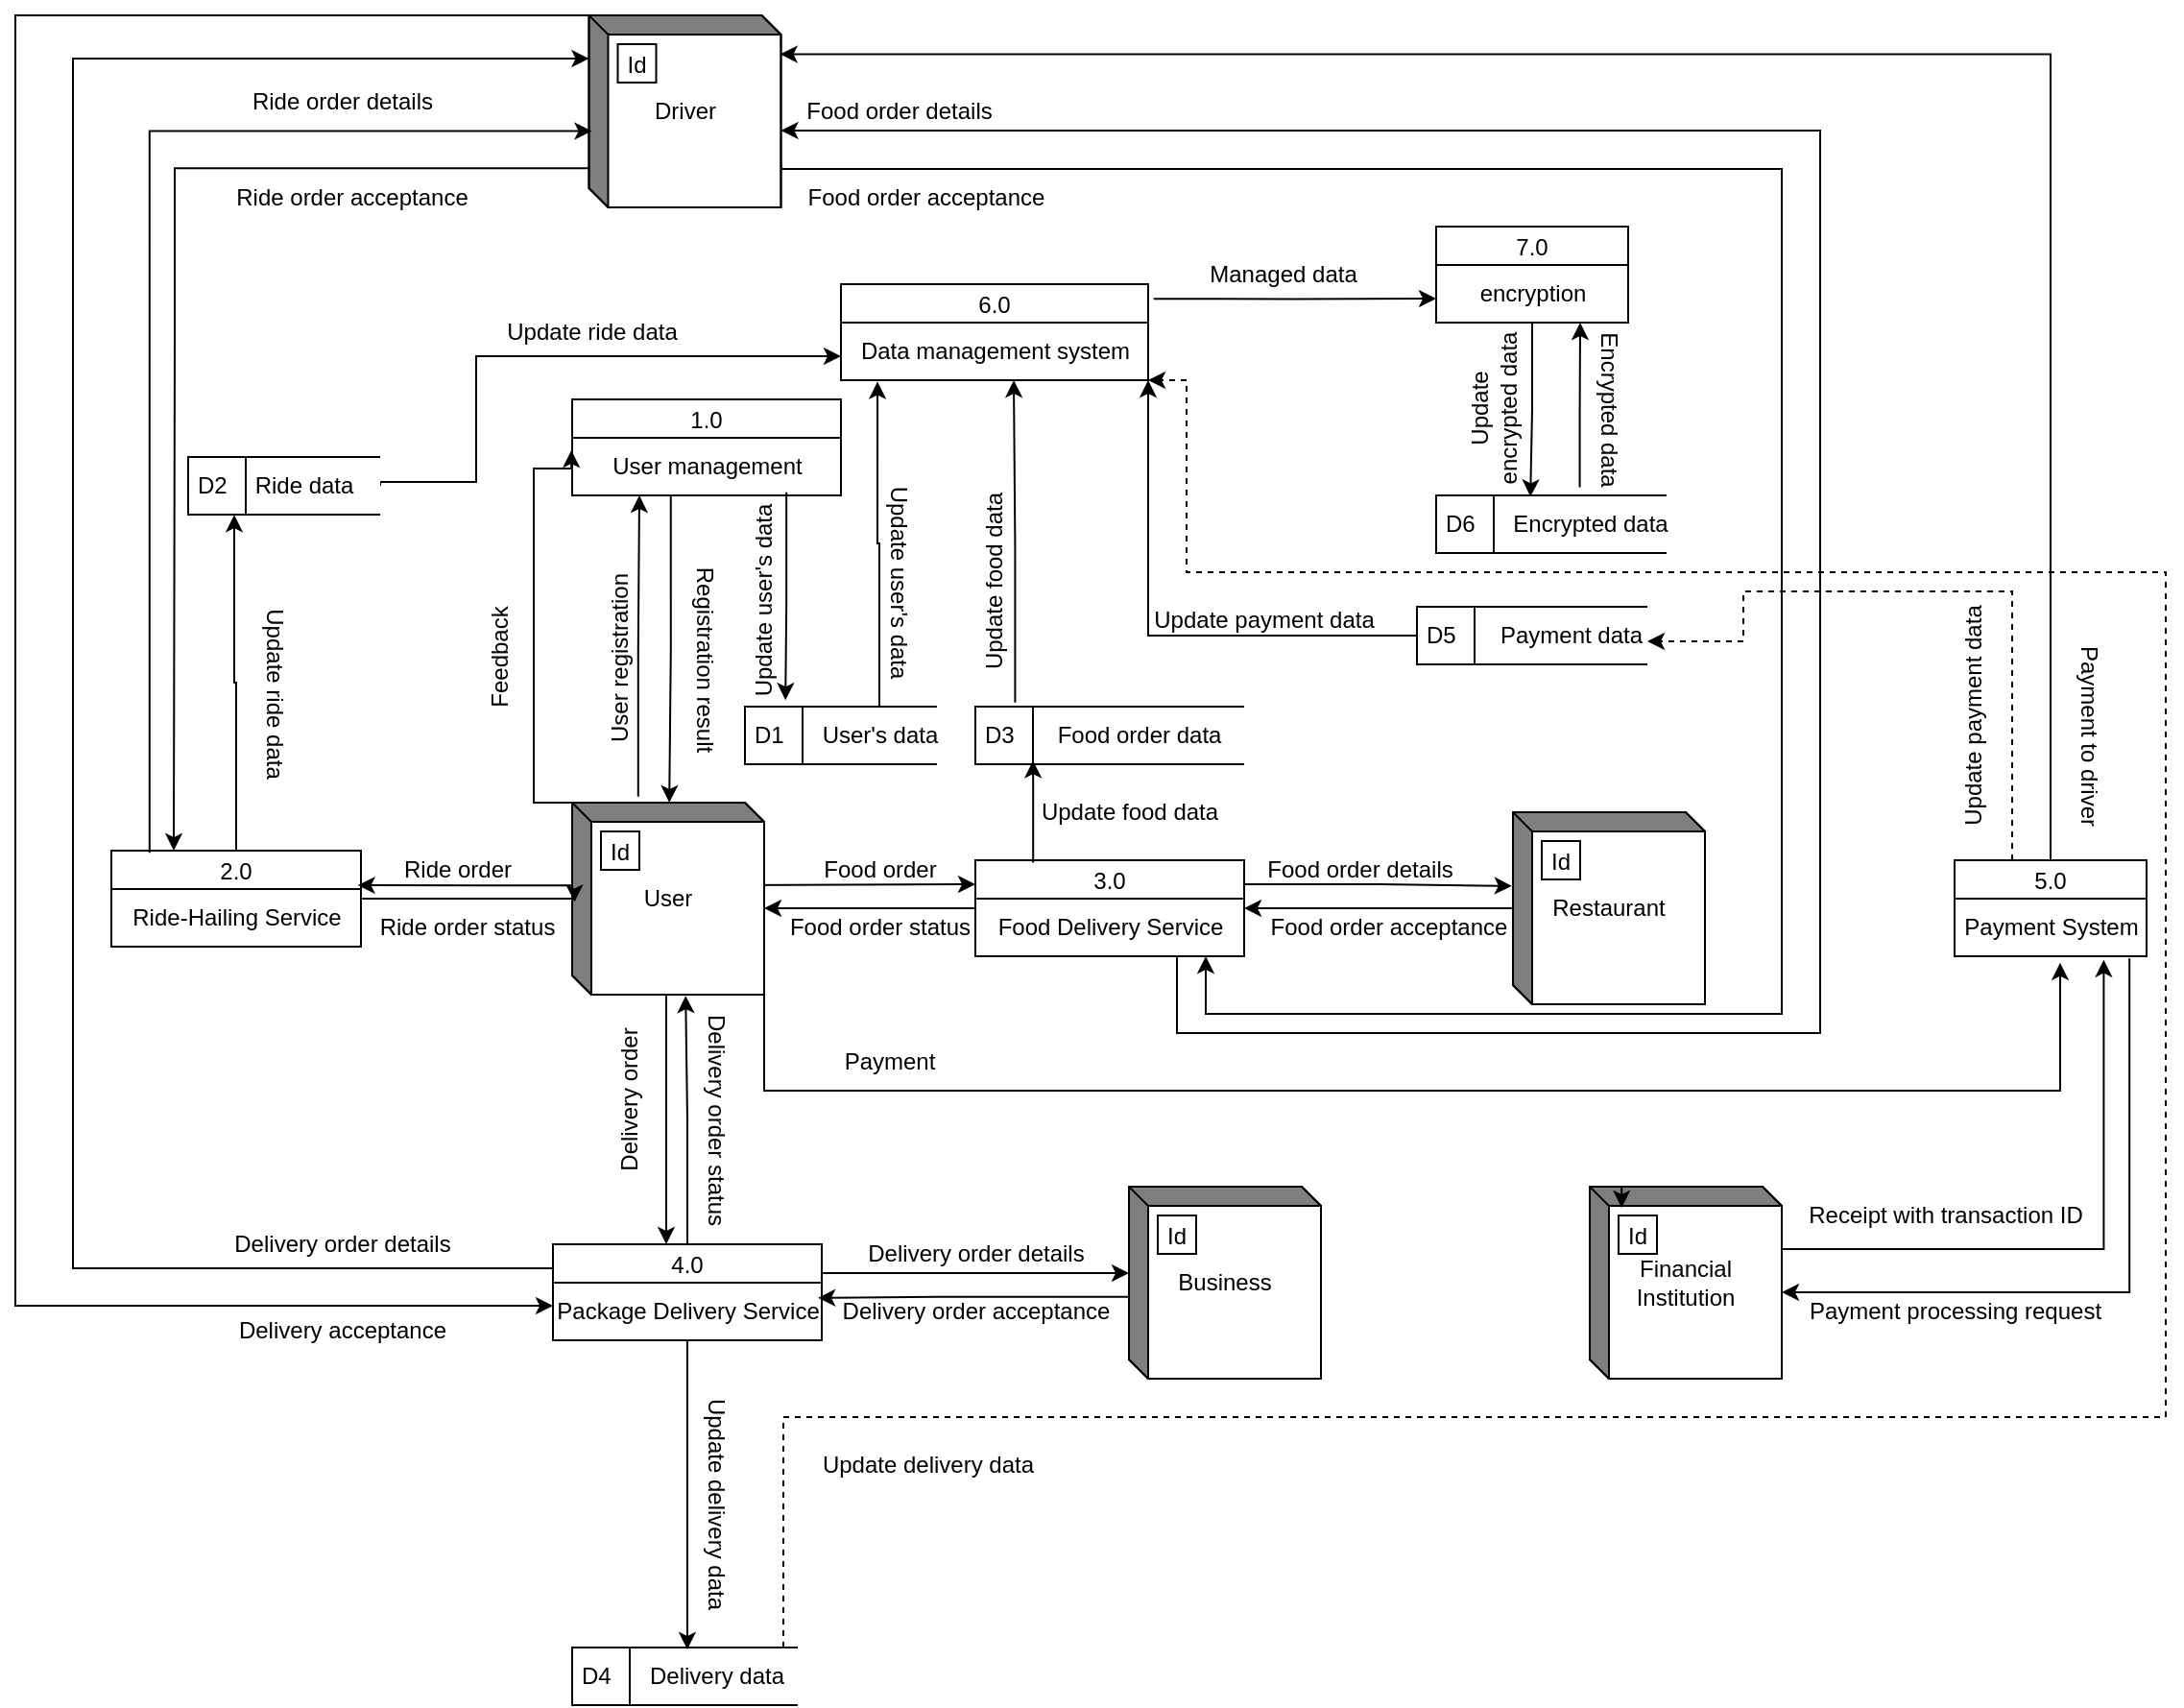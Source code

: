 <mxfile version="24.6.4" type="github">
  <diagram name="第 1 页" id="MHnpthAXy_TI3WhBnuRC">
    <mxGraphModel dx="749" dy="1582" grid="1" gridSize="10" guides="1" tooltips="1" connect="1" arrows="1" fold="1" page="1" pageScale="1" pageWidth="850" pageHeight="1100" math="0" shadow="0">
      <root>
        <mxCell id="0" />
        <mxCell id="1" parent="0" />
        <mxCell id="ZPhuPFuWfSwlEHbUPXpi-8" value="3.0" style="swimlane;fontStyle=0;childLayout=stackLayout;horizontal=1;startSize=20;fillColor=#ffffff;horizontalStack=0;resizeParent=1;resizeParentMax=0;resizeLast=0;collapsible=0;marginBottom=0;swimlaneFillColor=#ffffff;" parent="1" vertex="1">
          <mxGeometry x="760" y="440" width="140" height="50" as="geometry" />
        </mxCell>
        <mxCell id="ZPhuPFuWfSwlEHbUPXpi-21" value="Food Delivery Service" style="text;html=1;align=center;verticalAlign=middle;resizable=0;points=[];autosize=1;strokeColor=none;fillColor=none;" parent="ZPhuPFuWfSwlEHbUPXpi-8" vertex="1">
          <mxGeometry y="20" width="140" height="30" as="geometry" />
        </mxCell>
        <mxCell id="ZPhuPFuWfSwlEHbUPXpi-14" style="edgeStyle=orthogonalEdgeStyle;rounded=0;orthogonalLoop=1;jettySize=auto;html=1;exitX=1.005;exitY=0.43;exitDx=0;exitDy=0;exitPerimeter=0;entryX=0;entryY=0.25;entryDx=0;entryDy=0;" parent="1" source="ZPhuPFuWfSwlEHbUPXpi-10" target="ZPhuPFuWfSwlEHbUPXpi-8" edge="1">
          <mxGeometry relative="1" as="geometry">
            <Array as="points">
              <mxPoint x="632" y="453" />
            </Array>
          </mxGeometry>
        </mxCell>
        <mxCell id="ZPhuPFuWfSwlEHbUPXpi-10" value="User" style="html=1;dashed=0;whiteSpace=wrap;shape=mxgraph.dfd.externalEntity" parent="1" vertex="1">
          <mxGeometry x="550" y="410" width="100" height="100" as="geometry" />
        </mxCell>
        <mxCell id="ZPhuPFuWfSwlEHbUPXpi-11" value="Id" style="autosize=1;part=1;resizable=0;strokeColor=inherit;fillColor=inherit;gradientColor=inherit;" parent="ZPhuPFuWfSwlEHbUPXpi-10" vertex="1">
          <mxGeometry width="20" height="20" relative="1" as="geometry">
            <mxPoint x="15" y="15" as="offset" />
          </mxGeometry>
        </mxCell>
        <mxCell id="ZPhuPFuWfSwlEHbUPXpi-15" value="Food order" style="text;html=1;align=center;verticalAlign=middle;resizable=0;points=[];autosize=1;strokeColor=none;fillColor=none;" parent="1" vertex="1">
          <mxGeometry x="670" y="430" width="80" height="30" as="geometry" />
        </mxCell>
        <mxCell id="ZPhuPFuWfSwlEHbUPXpi-16" style="edgeStyle=orthogonalEdgeStyle;rounded=0;orthogonalLoop=1;jettySize=auto;html=1;exitX=0;exitY=0.5;exitDx=0;exitDy=0;entryX=0;entryY=0;entryDx=100;entryDy=55;entryPerimeter=0;" parent="1" source="ZPhuPFuWfSwlEHbUPXpi-8" target="ZPhuPFuWfSwlEHbUPXpi-10" edge="1">
          <mxGeometry relative="1" as="geometry" />
        </mxCell>
        <mxCell id="ZPhuPFuWfSwlEHbUPXpi-20" value="Food order status" style="text;html=1;align=center;verticalAlign=middle;resizable=0;points=[];autosize=1;strokeColor=none;fillColor=none;" parent="1" vertex="1">
          <mxGeometry x="650" y="460" width="120" height="30" as="geometry" />
        </mxCell>
        <mxCell id="ZPhuPFuWfSwlEHbUPXpi-23" value="2.0" style="swimlane;fontStyle=0;childLayout=stackLayout;horizontal=1;startSize=20;fillColor=#ffffff;horizontalStack=0;resizeParent=1;resizeParentMax=0;resizeLast=0;collapsible=0;marginBottom=0;swimlaneFillColor=#ffffff;" parent="1" vertex="1">
          <mxGeometry x="310" y="435" width="130" height="50" as="geometry" />
        </mxCell>
        <mxCell id="ZPhuPFuWfSwlEHbUPXpi-24" value="Ride-Hailing Service" style="text;html=1;align=center;verticalAlign=middle;resizable=0;points=[];autosize=1;strokeColor=none;fillColor=none;" parent="ZPhuPFuWfSwlEHbUPXpi-23" vertex="1">
          <mxGeometry y="20" width="130" height="30" as="geometry" />
        </mxCell>
        <mxCell id="ZPhuPFuWfSwlEHbUPXpi-26" style="edgeStyle=orthogonalEdgeStyle;rounded=0;orthogonalLoop=1;jettySize=auto;html=1;exitX=0;exitY=0;exitDx=0;exitDy=45;exitPerimeter=0;entryX=0.987;entryY=-0.065;entryDx=0;entryDy=0;entryPerimeter=0;" parent="1" source="ZPhuPFuWfSwlEHbUPXpi-10" target="ZPhuPFuWfSwlEHbUPXpi-24" edge="1">
          <mxGeometry relative="1" as="geometry">
            <Array as="points">
              <mxPoint x="550" y="453" />
            </Array>
          </mxGeometry>
        </mxCell>
        <mxCell id="ZPhuPFuWfSwlEHbUPXpi-27" value="Ride order" style="text;html=1;align=center;verticalAlign=middle;resizable=0;points=[];autosize=1;strokeColor=none;fillColor=none;" parent="1" vertex="1">
          <mxGeometry x="450" y="430" width="80" height="30" as="geometry" />
        </mxCell>
        <mxCell id="ZPhuPFuWfSwlEHbUPXpi-29" style="edgeStyle=orthogonalEdgeStyle;rounded=0;orthogonalLoop=1;jettySize=auto;html=1;exitX=1;exitY=0.5;exitDx=0;exitDy=0;entryX=0.012;entryY=0.517;entryDx=0;entryDy=0;entryPerimeter=0;" parent="1" source="ZPhuPFuWfSwlEHbUPXpi-23" target="ZPhuPFuWfSwlEHbUPXpi-10" edge="1">
          <mxGeometry relative="1" as="geometry">
            <Array as="points">
              <mxPoint x="551" y="460" />
            </Array>
          </mxGeometry>
        </mxCell>
        <mxCell id="ZPhuPFuWfSwlEHbUPXpi-30" value="Ride order status" style="text;html=1;align=center;verticalAlign=middle;resizable=0;points=[];autosize=1;strokeColor=none;fillColor=none;" parent="1" vertex="1">
          <mxGeometry x="440" y="460" width="110" height="30" as="geometry" />
        </mxCell>
        <mxCell id="ZPhuPFuWfSwlEHbUPXpi-31" value="4.0" style="swimlane;fontStyle=0;childLayout=stackLayout;horizontal=1;startSize=20;fillColor=#ffffff;horizontalStack=0;resizeParent=1;resizeParentMax=0;resizeLast=0;collapsible=0;marginBottom=0;swimlaneFillColor=#ffffff;" parent="1" vertex="1">
          <mxGeometry x="540" y="640" width="140" height="50" as="geometry" />
        </mxCell>
        <mxCell id="ZPhuPFuWfSwlEHbUPXpi-34" value="Package Delivery Service" style="text;html=1;align=center;verticalAlign=middle;resizable=0;points=[];autosize=1;strokeColor=none;fillColor=none;" parent="ZPhuPFuWfSwlEHbUPXpi-31" vertex="1">
          <mxGeometry y="20" width="140" height="30" as="geometry" />
        </mxCell>
        <mxCell id="ZPhuPFuWfSwlEHbUPXpi-33" style="edgeStyle=orthogonalEdgeStyle;rounded=0;orthogonalLoop=1;jettySize=auto;html=1;exitX=0;exitY=0;exitDx=32.5;exitDy=100;exitPerimeter=0;" parent="1" target="ZPhuPFuWfSwlEHbUPXpi-31" edge="1">
          <mxGeometry relative="1" as="geometry">
            <mxPoint x="601.25" y="510" as="sourcePoint" />
            <mxPoint x="599" y="640" as="targetPoint" />
            <Array as="points">
              <mxPoint x="599" y="510" />
            </Array>
          </mxGeometry>
        </mxCell>
        <mxCell id="ZPhuPFuWfSwlEHbUPXpi-35" value="Delivery order" style="text;html=1;align=center;verticalAlign=middle;resizable=0;points=[];autosize=1;strokeColor=none;fillColor=none;rotation=270;" parent="1" vertex="1">
          <mxGeometry x="530" y="550" width="100" height="30" as="geometry" />
        </mxCell>
        <mxCell id="ZPhuPFuWfSwlEHbUPXpi-36" style="edgeStyle=orthogonalEdgeStyle;rounded=0;orthogonalLoop=1;jettySize=auto;html=1;exitX=0.5;exitY=0;exitDx=0;exitDy=0;entryX=0.591;entryY=1.006;entryDx=0;entryDy=0;entryPerimeter=0;" parent="1" source="ZPhuPFuWfSwlEHbUPXpi-31" target="ZPhuPFuWfSwlEHbUPXpi-10" edge="1">
          <mxGeometry relative="1" as="geometry" />
        </mxCell>
        <mxCell id="ZPhuPFuWfSwlEHbUPXpi-37" value="Delivery order status" style="text;html=1;align=center;verticalAlign=middle;resizable=0;points=[];autosize=1;strokeColor=none;fillColor=none;rotation=90;" parent="1" vertex="1">
          <mxGeometry x="560" y="560" width="130" height="30" as="geometry" />
        </mxCell>
        <mxCell id="ZPhuPFuWfSwlEHbUPXpi-38" value="Restaurant" style="html=1;dashed=0;whiteSpace=wrap;shape=mxgraph.dfd.externalEntity" parent="1" vertex="1">
          <mxGeometry x="1040" y="415" width="100" height="100" as="geometry" />
        </mxCell>
        <mxCell id="ZPhuPFuWfSwlEHbUPXpi-39" value="Id" style="autosize=1;part=1;resizable=0;strokeColor=inherit;fillColor=inherit;gradientColor=inherit;" parent="ZPhuPFuWfSwlEHbUPXpi-38" vertex="1">
          <mxGeometry width="20" height="20" relative="1" as="geometry">
            <mxPoint x="15" y="15" as="offset" />
          </mxGeometry>
        </mxCell>
        <mxCell id="ZPhuPFuWfSwlEHbUPXpi-40" style="edgeStyle=orthogonalEdgeStyle;rounded=0;orthogonalLoop=1;jettySize=auto;html=1;exitX=1;exitY=0.25;exitDx=0;exitDy=0;entryX=-0.006;entryY=0.384;entryDx=0;entryDy=0;entryPerimeter=0;" parent="1" source="ZPhuPFuWfSwlEHbUPXpi-8" target="ZPhuPFuWfSwlEHbUPXpi-38" edge="1">
          <mxGeometry relative="1" as="geometry" />
        </mxCell>
        <mxCell id="ZPhuPFuWfSwlEHbUPXpi-41" style="edgeStyle=orthogonalEdgeStyle;rounded=0;orthogonalLoop=1;jettySize=auto;html=1;exitX=0;exitY=0;exitDx=0;exitDy=45;exitPerimeter=0;" parent="1" source="ZPhuPFuWfSwlEHbUPXpi-38" edge="1">
          <mxGeometry relative="1" as="geometry">
            <mxPoint x="900" y="465" as="targetPoint" />
            <Array as="points">
              <mxPoint x="1010" y="465" />
              <mxPoint x="900" y="465" />
            </Array>
          </mxGeometry>
        </mxCell>
        <mxCell id="ZPhuPFuWfSwlEHbUPXpi-42" value="Food order details" style="text;html=1;align=center;verticalAlign=middle;resizable=0;points=[];autosize=1;strokeColor=none;fillColor=none;" parent="1" vertex="1">
          <mxGeometry x="900" y="430" width="120" height="30" as="geometry" />
        </mxCell>
        <mxCell id="ZPhuPFuWfSwlEHbUPXpi-43" value="Food order acceptance" style="text;html=1;align=center;verticalAlign=middle;resizable=0;points=[];autosize=1;strokeColor=none;fillColor=none;" parent="1" vertex="1">
          <mxGeometry x="900" y="460" width="150" height="30" as="geometry" />
        </mxCell>
        <mxCell id="ZPhuPFuWfSwlEHbUPXpi-48" style="edgeStyle=orthogonalEdgeStyle;rounded=0;orthogonalLoop=1;jettySize=auto;html=1;exitX=0.029;exitY=0.796;exitDx=0;exitDy=0;exitPerimeter=0;entryX=0.25;entryY=0;entryDx=0;entryDy=0;" parent="1" source="ZPhuPFuWfSwlEHbUPXpi-44" target="ZPhuPFuWfSwlEHbUPXpi-23" edge="1">
          <mxGeometry relative="1" as="geometry">
            <mxPoint x="420" y="430" as="targetPoint" />
            <Array as="points">
              <mxPoint x="343" y="80" />
              <mxPoint x="343" y="170" />
            </Array>
          </mxGeometry>
        </mxCell>
        <mxCell id="ZPhuPFuWfSwlEHbUPXpi-118" style="edgeStyle=orthogonalEdgeStyle;rounded=0;orthogonalLoop=1;jettySize=auto;html=1;exitX=0;exitY=0;exitDx=100;exitDy=77.5;exitPerimeter=0;" parent="1" source="ZPhuPFuWfSwlEHbUPXpi-44" edge="1">
          <mxGeometry relative="1" as="geometry">
            <mxPoint x="880" y="490" as="targetPoint" />
            <Array as="points">
              <mxPoint x="659" y="80" />
              <mxPoint x="1180" y="80" />
              <mxPoint x="1180" y="520" />
              <mxPoint x="880" y="520" />
            </Array>
          </mxGeometry>
        </mxCell>
        <mxCell id="ZPhuPFuWfSwlEHbUPXpi-44" value="Driver" style="html=1;dashed=0;whiteSpace=wrap;shape=mxgraph.dfd.externalEntity" parent="1" vertex="1">
          <mxGeometry x="558.75" width="100" height="100" as="geometry" />
        </mxCell>
        <mxCell id="ZPhuPFuWfSwlEHbUPXpi-45" value="Id" style="autosize=1;part=1;resizable=0;strokeColor=inherit;fillColor=inherit;gradientColor=inherit;" parent="ZPhuPFuWfSwlEHbUPXpi-44" vertex="1">
          <mxGeometry width="20" height="20" relative="1" as="geometry">
            <mxPoint x="15" y="15" as="offset" />
          </mxGeometry>
        </mxCell>
        <mxCell id="ZPhuPFuWfSwlEHbUPXpi-46" style="edgeStyle=orthogonalEdgeStyle;rounded=0;orthogonalLoop=1;jettySize=auto;html=1;exitX=0.153;exitY=0.022;exitDx=0;exitDy=0;exitPerimeter=0;entryX=0.015;entryY=0.603;entryDx=0;entryDy=0;entryPerimeter=0;" parent="1" source="ZPhuPFuWfSwlEHbUPXpi-23" target="ZPhuPFuWfSwlEHbUPXpi-44" edge="1">
          <mxGeometry relative="1" as="geometry">
            <mxPoint x="330" y="430" as="sourcePoint" />
            <Array as="points">
              <mxPoint x="330" y="60" />
            </Array>
            <mxPoint x="530" y="152" as="targetPoint" />
          </mxGeometry>
        </mxCell>
        <mxCell id="ZPhuPFuWfSwlEHbUPXpi-47" value="Ride order details" style="text;html=1;align=center;verticalAlign=middle;resizable=0;points=[];autosize=1;strokeColor=none;fillColor=none;" parent="1" vertex="1">
          <mxGeometry x="370" y="30" width="120" height="30" as="geometry" />
        </mxCell>
        <mxCell id="ZPhuPFuWfSwlEHbUPXpi-49" value="Ride order acceptance" style="text;html=1;align=center;verticalAlign=middle;resizable=0;points=[];autosize=1;strokeColor=none;fillColor=none;" parent="1" vertex="1">
          <mxGeometry x="365" y="80" width="140" height="30" as="geometry" />
        </mxCell>
        <mxCell id="ZPhuPFuWfSwlEHbUPXpi-51" value="Food order acceptance" style="text;html=1;align=center;verticalAlign=middle;resizable=0;points=[];autosize=1;strokeColor=none;fillColor=none;" parent="1" vertex="1">
          <mxGeometry x="658.75" y="80" width="150" height="30" as="geometry" />
        </mxCell>
        <mxCell id="ZPhuPFuWfSwlEHbUPXpi-53" value="Food order details" style="text;html=1;align=center;verticalAlign=middle;resizable=0;points=[];autosize=1;strokeColor=none;fillColor=none;" parent="1" vertex="1">
          <mxGeometry x="660" y="35" width="120" height="30" as="geometry" />
        </mxCell>
        <mxCell id="ZPhuPFuWfSwlEHbUPXpi-55" style="edgeStyle=orthogonalEdgeStyle;rounded=0;orthogonalLoop=1;jettySize=auto;html=1;exitX=0;exitY=0.25;exitDx=0;exitDy=0;entryX=0;entryY=0;entryDx=0;entryDy=22.5;entryPerimeter=0;" parent="1" source="ZPhuPFuWfSwlEHbUPXpi-31" target="ZPhuPFuWfSwlEHbUPXpi-44" edge="1">
          <mxGeometry relative="1" as="geometry">
            <Array as="points">
              <mxPoint x="290" y="653" />
              <mxPoint x="290" y="23" />
            </Array>
          </mxGeometry>
        </mxCell>
        <mxCell id="ZPhuPFuWfSwlEHbUPXpi-56" value="Delivery order details" style="text;html=1;align=center;verticalAlign=middle;resizable=0;points=[];autosize=1;strokeColor=none;fillColor=none;" parent="1" vertex="1">
          <mxGeometry x="360" y="625" width="140" height="30" as="geometry" />
        </mxCell>
        <mxCell id="ZPhuPFuWfSwlEHbUPXpi-57" style="edgeStyle=orthogonalEdgeStyle;rounded=0;orthogonalLoop=1;jettySize=auto;html=1;exitX=0;exitY=0;exitDx=0;exitDy=0;exitPerimeter=0;" parent="1" source="ZPhuPFuWfSwlEHbUPXpi-44" target="ZPhuPFuWfSwlEHbUPXpi-34" edge="1">
          <mxGeometry relative="1" as="geometry">
            <mxPoint x="510" y="100" as="sourcePoint" />
            <Array as="points">
              <mxPoint x="260" />
              <mxPoint x="260" y="672" />
            </Array>
          </mxGeometry>
        </mxCell>
        <mxCell id="ZPhuPFuWfSwlEHbUPXpi-58" value="Delivery acceptance" style="text;html=1;align=center;verticalAlign=middle;resizable=0;points=[];autosize=1;strokeColor=none;fillColor=none;" parent="1" vertex="1">
          <mxGeometry x="365" y="670" width="130" height="30" as="geometry" />
        </mxCell>
        <mxCell id="ZPhuPFuWfSwlEHbUPXpi-59" value="Business" style="html=1;dashed=0;whiteSpace=wrap;shape=mxgraph.dfd.externalEntity" parent="1" vertex="1">
          <mxGeometry x="840" y="610" width="100" height="100" as="geometry" />
        </mxCell>
        <mxCell id="ZPhuPFuWfSwlEHbUPXpi-60" value="Id" style="autosize=1;part=1;resizable=0;strokeColor=inherit;fillColor=inherit;gradientColor=inherit;" parent="ZPhuPFuWfSwlEHbUPXpi-59" vertex="1">
          <mxGeometry width="20" height="20" relative="1" as="geometry">
            <mxPoint x="15" y="15" as="offset" />
          </mxGeometry>
        </mxCell>
        <mxCell id="ZPhuPFuWfSwlEHbUPXpi-61" style="edgeStyle=orthogonalEdgeStyle;rounded=0;orthogonalLoop=1;jettySize=auto;html=1;exitX=1;exitY=0.25;exitDx=0;exitDy=0;entryX=0;entryY=0;entryDx=0;entryDy=45;entryPerimeter=0;" parent="1" source="ZPhuPFuWfSwlEHbUPXpi-31" target="ZPhuPFuWfSwlEHbUPXpi-59" edge="1">
          <mxGeometry relative="1" as="geometry">
            <Array as="points">
              <mxPoint x="680" y="655" />
            </Array>
          </mxGeometry>
        </mxCell>
        <mxCell id="ZPhuPFuWfSwlEHbUPXpi-62" value="Delivery order details" style="text;html=1;align=center;verticalAlign=middle;resizable=0;points=[];autosize=1;strokeColor=none;fillColor=none;" parent="1" vertex="1">
          <mxGeometry x="690" y="630" width="140" height="30" as="geometry" />
        </mxCell>
        <mxCell id="ZPhuPFuWfSwlEHbUPXpi-63" style="edgeStyle=orthogonalEdgeStyle;rounded=0;orthogonalLoop=1;jettySize=auto;html=1;exitX=-0.003;exitY=0.574;exitDx=0;exitDy=0;exitPerimeter=0;entryX=0.986;entryY=0.264;entryDx=0;entryDy=0;entryPerimeter=0;" parent="1" source="ZPhuPFuWfSwlEHbUPXpi-59" target="ZPhuPFuWfSwlEHbUPXpi-34" edge="1">
          <mxGeometry relative="1" as="geometry">
            <Array as="points">
              <mxPoint x="740" y="667" />
            </Array>
          </mxGeometry>
        </mxCell>
        <mxCell id="ZPhuPFuWfSwlEHbUPXpi-64" value="Delivery order acceptance" style="text;html=1;align=center;verticalAlign=middle;resizable=0;points=[];autosize=1;strokeColor=none;fillColor=none;" parent="1" vertex="1">
          <mxGeometry x="680" y="660" width="160" height="30" as="geometry" />
        </mxCell>
        <mxCell id="ZPhuPFuWfSwlEHbUPXpi-66" value="D3" style="html=1;dashed=0;whiteSpace=wrap;shape=mxgraph.dfd.dataStoreID;align=left;spacingLeft=3;points=[[0,0],[0.5,0],[1,0],[0,0.5],[1,0.5],[0,1],[0.5,1],[1,1]];" parent="1" vertex="1">
          <mxGeometry x="760" y="360" width="140" height="30" as="geometry" />
        </mxCell>
        <mxCell id="ZPhuPFuWfSwlEHbUPXpi-67" value="Food order data" style="text;html=1;align=center;verticalAlign=middle;resizable=0;points=[];autosize=1;strokeColor=none;fillColor=none;" parent="1" vertex="1">
          <mxGeometry x="790" y="360" width="110" height="30" as="geometry" />
        </mxCell>
        <mxCell id="ZPhuPFuWfSwlEHbUPXpi-69" value="Update food data" style="text;html=1;align=center;verticalAlign=middle;resizable=0;points=[];autosize=1;strokeColor=none;fillColor=none;" parent="1" vertex="1">
          <mxGeometry x="780" y="400" width="120" height="30" as="geometry" />
        </mxCell>
        <mxCell id="ZPhuPFuWfSwlEHbUPXpi-70" value="1.0" style="swimlane;fontStyle=0;childLayout=stackLayout;horizontal=1;startSize=20;fillColor=#ffffff;horizontalStack=0;resizeParent=1;resizeParentMax=0;resizeLast=0;collapsible=0;marginBottom=0;swimlaneFillColor=#ffffff;" parent="1" vertex="1">
          <mxGeometry x="550" y="200" width="140" height="50" as="geometry" />
        </mxCell>
        <mxCell id="ZPhuPFuWfSwlEHbUPXpi-71" value="User management" style="text;html=1;align=center;verticalAlign=middle;resizable=0;points=[];autosize=1;strokeColor=none;fillColor=none;" parent="ZPhuPFuWfSwlEHbUPXpi-70" vertex="1">
          <mxGeometry y="20" width="140" height="30" as="geometry" />
        </mxCell>
        <mxCell id="ZPhuPFuWfSwlEHbUPXpi-72" style="edgeStyle=orthogonalEdgeStyle;rounded=0;orthogonalLoop=1;jettySize=auto;html=1;exitX=0.344;exitY=-0.031;exitDx=0;exitDy=0;exitPerimeter=0;entryX=0.25;entryY=1;entryDx=0;entryDy=0;" parent="1" source="ZPhuPFuWfSwlEHbUPXpi-10" target="ZPhuPFuWfSwlEHbUPXpi-70" edge="1">
          <mxGeometry relative="1" as="geometry">
            <mxPoint x="573" y="280" as="targetPoint" />
          </mxGeometry>
        </mxCell>
        <mxCell id="ZPhuPFuWfSwlEHbUPXpi-73" value="User registration" style="text;html=1;align=center;verticalAlign=middle;resizable=0;points=[];autosize=1;strokeColor=none;fillColor=none;rotation=270;" parent="1" vertex="1">
          <mxGeometry x="520" y="320" width="110" height="30" as="geometry" />
        </mxCell>
        <mxCell id="ZPhuPFuWfSwlEHbUPXpi-74" style="edgeStyle=orthogonalEdgeStyle;rounded=0;orthogonalLoop=1;jettySize=auto;html=1;entryX=0.506;entryY=0;entryDx=0;entryDy=0;entryPerimeter=0;exitX=0.367;exitY=1.006;exitDx=0;exitDy=0;exitPerimeter=0;" parent="1" target="ZPhuPFuWfSwlEHbUPXpi-10" edge="1" source="ZPhuPFuWfSwlEHbUPXpi-71">
          <mxGeometry relative="1" as="geometry">
            <mxPoint x="601" y="290" as="sourcePoint" />
          </mxGeometry>
        </mxCell>
        <mxCell id="ZPhuPFuWfSwlEHbUPXpi-75" value="Registration result" style="text;html=1;align=center;verticalAlign=middle;resizable=0;points=[];autosize=1;strokeColor=none;fillColor=none;rotation=90;" parent="1" vertex="1">
          <mxGeometry x="558.75" y="320" width="120" height="30" as="geometry" />
        </mxCell>
        <mxCell id="ZPhuPFuWfSwlEHbUPXpi-77" style="edgeStyle=orthogonalEdgeStyle;rounded=0;orthogonalLoop=1;jettySize=auto;html=1;exitX=0;exitY=0;exitDx=0;exitDy=0;exitPerimeter=0;entryX=-0.003;entryY=0.217;entryDx=0;entryDy=0;entryPerimeter=0;" parent="1" source="ZPhuPFuWfSwlEHbUPXpi-10" target="ZPhuPFuWfSwlEHbUPXpi-71" edge="1">
          <mxGeometry relative="1" as="geometry">
            <Array as="points">
              <mxPoint x="530" y="410" />
              <mxPoint x="530" y="236" />
            </Array>
          </mxGeometry>
        </mxCell>
        <mxCell id="ZPhuPFuWfSwlEHbUPXpi-78" value="Feedback" style="text;html=1;align=center;verticalAlign=middle;resizable=0;points=[];autosize=1;strokeColor=none;fillColor=none;rotation=270;" parent="1" vertex="1">
          <mxGeometry x="472.5" y="320" width="80" height="30" as="geometry" />
        </mxCell>
        <mxCell id="ZPhuPFuWfSwlEHbUPXpi-91" style="edgeStyle=orthogonalEdgeStyle;rounded=0;orthogonalLoop=1;jettySize=auto;html=1;entryX=0;entryY=0.75;entryDx=0;entryDy=0;" parent="1" target="XPRO2-rZRMhJECpw8hyB-1" edge="1">
          <mxGeometry relative="1" as="geometry">
            <mxPoint x="450" y="245" as="sourcePoint" />
            <Array as="points">
              <mxPoint x="450" y="243" />
              <mxPoint x="500" y="243" />
              <mxPoint x="500" y="178" />
            </Array>
          </mxGeometry>
        </mxCell>
        <mxCell id="ZPhuPFuWfSwlEHbUPXpi-86" value="D2" style="html=1;dashed=0;whiteSpace=wrap;shape=mxgraph.dfd.dataStoreID;align=left;spacingLeft=3;points=[[0,0],[0.5,0],[1,0],[0,0.5],[1,0.5],[0,1],[0.5,1],[1,1]];" parent="1" vertex="1">
          <mxGeometry x="350" y="230" width="100" height="30" as="geometry" />
        </mxCell>
        <mxCell id="ZPhuPFuWfSwlEHbUPXpi-87" value="Ride data" style="text;html=1;align=center;verticalAlign=middle;resizable=0;points=[];autosize=1;strokeColor=none;fillColor=none;" parent="1" vertex="1">
          <mxGeometry x="375" y="230" width="70" height="30" as="geometry" />
        </mxCell>
        <mxCell id="ZPhuPFuWfSwlEHbUPXpi-88" style="edgeStyle=orthogonalEdgeStyle;rounded=0;orthogonalLoop=1;jettySize=auto;html=1;exitX=0.5;exitY=0;exitDx=0;exitDy=0;entryX=0.24;entryY=1.004;entryDx=0;entryDy=0;entryPerimeter=0;" parent="1" source="ZPhuPFuWfSwlEHbUPXpi-23" target="ZPhuPFuWfSwlEHbUPXpi-86" edge="1">
          <mxGeometry relative="1" as="geometry" />
        </mxCell>
        <mxCell id="ZPhuPFuWfSwlEHbUPXpi-89" value="Update ride data" style="text;html=1;align=center;verticalAlign=middle;resizable=0;points=[];autosize=1;strokeColor=none;fillColor=none;rotation=90;" parent="1" vertex="1">
          <mxGeometry x="340" y="338" width="110" height="30" as="geometry" />
        </mxCell>
        <mxCell id="ZPhuPFuWfSwlEHbUPXpi-92" value="Update ride data" style="text;html=1;align=center;verticalAlign=middle;resizable=0;points=[];autosize=1;strokeColor=none;fillColor=none;" parent="1" vertex="1">
          <mxGeometry x="505" y="150" width="110" height="30" as="geometry" />
        </mxCell>
        <mxCell id="ZPhuPFuWfSwlEHbUPXpi-94" value="Update food data" style="text;html=1;align=center;verticalAlign=middle;resizable=0;points=[];autosize=1;strokeColor=none;fillColor=none;rotation=-90;" parent="1" vertex="1">
          <mxGeometry x="710" y="280" width="120" height="30" as="geometry" />
        </mxCell>
        <mxCell id="ZPhuPFuWfSwlEHbUPXpi-95" style="edgeStyle=orthogonalEdgeStyle;rounded=0;orthogonalLoop=1;jettySize=auto;html=1;entryX=0;entryY=0.938;entryDx=0;entryDy=0;entryPerimeter=0;exitX=0.215;exitY=0.026;exitDx=0;exitDy=0;exitPerimeter=0;" parent="1" target="ZPhuPFuWfSwlEHbUPXpi-67" edge="1" source="ZPhuPFuWfSwlEHbUPXpi-8">
          <mxGeometry relative="1" as="geometry">
            <mxPoint x="792" y="440" as="sourcePoint" />
            <Array as="points">
              <mxPoint x="790" y="400" />
              <mxPoint x="790" y="400" />
            </Array>
            <mxPoint x="790" y="390" as="targetPoint" />
          </mxGeometry>
        </mxCell>
        <mxCell id="ZPhuPFuWfSwlEHbUPXpi-96" style="edgeStyle=orthogonalEdgeStyle;rounded=0;orthogonalLoop=1;jettySize=auto;html=1;exitX=0.148;exitY=-0.071;exitDx=0;exitDy=0;exitPerimeter=0;" parent="1" source="ZPhuPFuWfSwlEHbUPXpi-66" edge="1">
          <mxGeometry relative="1" as="geometry">
            <mxPoint x="780" y="190" as="targetPoint" />
          </mxGeometry>
        </mxCell>
        <mxCell id="ZPhuPFuWfSwlEHbUPXpi-98" value="D4" style="html=1;dashed=0;whiteSpace=wrap;shape=mxgraph.dfd.dataStoreID;align=left;spacingLeft=3;points=[[0,0],[0.5,0],[1,0],[0,0.5],[1,0.5],[0,1],[0.5,1],[1,1]];" parent="1" vertex="1">
          <mxGeometry x="550" y="850" width="117.5" height="30" as="geometry" />
        </mxCell>
        <mxCell id="XPRO2-rZRMhJECpw8hyB-6" style="edgeStyle=orthogonalEdgeStyle;rounded=0;orthogonalLoop=1;jettySize=auto;html=1;entryX=1;entryY=1;entryDx=0;entryDy=0;dashed=1;" edge="1" parent="1" source="ZPhuPFuWfSwlEHbUPXpi-102" target="XPRO2-rZRMhJECpw8hyB-1">
          <mxGeometry relative="1" as="geometry">
            <mxPoint x="1380" y="150" as="targetPoint" />
            <Array as="points">
              <mxPoint x="660" y="730" />
              <mxPoint x="1380" y="730" />
              <mxPoint x="1380" y="290" />
              <mxPoint x="870" y="290" />
              <mxPoint x="870" y="190" />
            </Array>
          </mxGeometry>
        </mxCell>
        <mxCell id="ZPhuPFuWfSwlEHbUPXpi-102" value="Delivery data" style="text;html=1;align=center;verticalAlign=middle;resizable=0;points=[];autosize=1;strokeColor=none;fillColor=none;" parent="1" vertex="1">
          <mxGeometry x="580" y="850" width="90" height="30" as="geometry" />
        </mxCell>
        <mxCell id="ZPhuPFuWfSwlEHbUPXpi-105" value="Update delivery data" style="text;html=1;align=center;verticalAlign=middle;resizable=0;points=[];autosize=1;strokeColor=none;fillColor=none;rotation=90;" parent="1" vertex="1">
          <mxGeometry x="560" y="760" width="130" height="30" as="geometry" />
        </mxCell>
        <mxCell id="ZPhuPFuWfSwlEHbUPXpi-106" value="5.0" style="swimlane;fontStyle=0;childLayout=stackLayout;horizontal=1;startSize=20;fillColor=#ffffff;horizontalStack=0;resizeParent=1;resizeParentMax=0;resizeLast=0;collapsible=0;marginBottom=0;swimlaneFillColor=#ffffff;" parent="1" vertex="1">
          <mxGeometry x="1270" y="440" width="100" height="50" as="geometry" />
        </mxCell>
        <mxCell id="ZPhuPFuWfSwlEHbUPXpi-111" value="Payment System" style="text;html=1;align=center;verticalAlign=middle;resizable=0;points=[];autosize=1;strokeColor=none;fillColor=none;" parent="ZPhuPFuWfSwlEHbUPXpi-106" vertex="1">
          <mxGeometry y="20" width="100" height="30" as="geometry" />
        </mxCell>
        <mxCell id="ZPhuPFuWfSwlEHbUPXpi-110" style="edgeStyle=orthogonalEdgeStyle;rounded=0;orthogonalLoop=1;jettySize=auto;html=1;exitX=0.5;exitY=0;exitDx=0;exitDy=0;entryX=0.996;entryY=0.202;entryDx=0;entryDy=0;entryPerimeter=0;" parent="1" source="ZPhuPFuWfSwlEHbUPXpi-106" target="ZPhuPFuWfSwlEHbUPXpi-44" edge="1">
          <mxGeometry relative="1" as="geometry" />
        </mxCell>
        <mxCell id="ZPhuPFuWfSwlEHbUPXpi-112" value="Payment to driver" style="text;html=1;align=center;verticalAlign=middle;resizable=0;points=[];autosize=1;strokeColor=none;fillColor=none;rotation=90;" parent="1" vertex="1">
          <mxGeometry x="1280" y="360" width="120" height="30" as="geometry" />
        </mxCell>
        <mxCell id="ZPhuPFuWfSwlEHbUPXpi-116" style="edgeStyle=orthogonalEdgeStyle;rounded=0;orthogonalLoop=1;jettySize=auto;html=1;exitX=1;exitY=1;exitDx=0;exitDy=0;exitPerimeter=0;entryX=0.55;entryY=1.114;entryDx=0;entryDy=0;entryPerimeter=0;" parent="1" source="ZPhuPFuWfSwlEHbUPXpi-10" target="ZPhuPFuWfSwlEHbUPXpi-111" edge="1">
          <mxGeometry relative="1" as="geometry">
            <Array as="points">
              <mxPoint x="650" y="560" />
              <mxPoint x="1325" y="560" />
            </Array>
          </mxGeometry>
        </mxCell>
        <mxCell id="ZPhuPFuWfSwlEHbUPXpi-117" style="edgeStyle=orthogonalEdgeStyle;rounded=0;orthogonalLoop=1;jettySize=auto;html=1;exitX=0.75;exitY=1;exitDx=0;exitDy=0;" parent="1" source="ZPhuPFuWfSwlEHbUPXpi-8" target="ZPhuPFuWfSwlEHbUPXpi-44" edge="1">
          <mxGeometry relative="1" as="geometry">
            <mxPoint x="670" y="145" as="targetPoint" />
            <Array as="points">
              <mxPoint x="865" y="530" />
              <mxPoint x="1200" y="530" />
              <mxPoint x="1200" y="60" />
            </Array>
          </mxGeometry>
        </mxCell>
        <mxCell id="ZPhuPFuWfSwlEHbUPXpi-121" value="D5" style="html=1;dashed=0;whiteSpace=wrap;shape=mxgraph.dfd.dataStoreID;align=left;spacingLeft=3;points=[[0,0],[0.5,0],[1,0],[0,0.5],[1,0.5],[0,1],[0.5,1],[1,1]];" parent="1" vertex="1">
          <mxGeometry x="990" y="308" width="120" height="30" as="geometry" />
        </mxCell>
        <mxCell id="ZPhuPFuWfSwlEHbUPXpi-122" value="Payment data" style="text;html=1;align=center;verticalAlign=middle;resizable=0;points=[];autosize=1;strokeColor=none;fillColor=none;" parent="1" vertex="1">
          <mxGeometry x="1020" y="308" width="100" height="30" as="geometry" />
        </mxCell>
        <mxCell id="ZPhuPFuWfSwlEHbUPXpi-123" style="edgeStyle=orthogonalEdgeStyle;rounded=0;orthogonalLoop=1;jettySize=auto;html=1;dashed=1;" parent="1" target="ZPhuPFuWfSwlEHbUPXpi-121" edge="1">
          <mxGeometry relative="1" as="geometry">
            <mxPoint x="1300" y="440" as="sourcePoint" />
            <Array as="points">
              <mxPoint x="1300" y="300" />
              <mxPoint x="1160" y="300" />
              <mxPoint x="1160" y="326" />
            </Array>
          </mxGeometry>
        </mxCell>
        <mxCell id="ZPhuPFuWfSwlEHbUPXpi-124" style="edgeStyle=orthogonalEdgeStyle;rounded=0;orthogonalLoop=1;jettySize=auto;html=1;entryX=1;entryY=1;entryDx=0;entryDy=0;" parent="1" source="ZPhuPFuWfSwlEHbUPXpi-121" target="XPRO2-rZRMhJECpw8hyB-1" edge="1">
          <mxGeometry relative="1" as="geometry" />
        </mxCell>
        <mxCell id="ZPhuPFuWfSwlEHbUPXpi-126" value="Update payment data" style="text;html=1;align=center;verticalAlign=middle;resizable=0;points=[];autosize=1;strokeColor=none;fillColor=none;" parent="1" vertex="1">
          <mxGeometry x="840" y="300" width="140" height="30" as="geometry" />
        </mxCell>
        <mxCell id="ZPhuPFuWfSwlEHbUPXpi-127" value="Update payment data" style="text;html=1;align=center;verticalAlign=middle;resizable=0;points=[];autosize=1;strokeColor=none;fillColor=none;rotation=270;" parent="1" vertex="1">
          <mxGeometry x="1210" y="350" width="140" height="30" as="geometry" />
        </mxCell>
        <mxCell id="ZPhuPFuWfSwlEHbUPXpi-132" style="edgeStyle=orthogonalEdgeStyle;rounded=0;orthogonalLoop=1;jettySize=auto;html=1;exitX=0;exitY=0;exitDx=100;exitDy=32.5;exitPerimeter=0;entryX=0.777;entryY=1.062;entryDx=0;entryDy=0;entryPerimeter=0;" parent="1" source="ZPhuPFuWfSwlEHbUPXpi-128" target="ZPhuPFuWfSwlEHbUPXpi-111" edge="1">
          <mxGeometry relative="1" as="geometry">
            <mxPoint x="1350" y="500" as="targetPoint" />
          </mxGeometry>
        </mxCell>
        <mxCell id="ZPhuPFuWfSwlEHbUPXpi-128" value="Financial Institution" style="html=1;dashed=0;whiteSpace=wrap;shape=mxgraph.dfd.externalEntity" parent="1" vertex="1">
          <mxGeometry x="1080" y="610" width="100" height="100" as="geometry" />
        </mxCell>
        <mxCell id="ZPhuPFuWfSwlEHbUPXpi-129" value="Id" style="autosize=1;part=1;resizable=0;strokeColor=inherit;fillColor=inherit;gradientColor=inherit;" parent="ZPhuPFuWfSwlEHbUPXpi-128" vertex="1">
          <mxGeometry width="20" height="20" relative="1" as="geometry">
            <mxPoint x="15" y="15" as="offset" />
          </mxGeometry>
        </mxCell>
        <mxCell id="ZPhuPFuWfSwlEHbUPXpi-130" value="Payment" style="text;html=1;align=center;verticalAlign=middle;resizable=0;points=[];autosize=1;strokeColor=none;fillColor=none;" parent="1" vertex="1">
          <mxGeometry x="680" y="530" width="70" height="30" as="geometry" />
        </mxCell>
        <mxCell id="ZPhuPFuWfSwlEHbUPXpi-131" style="edgeStyle=orthogonalEdgeStyle;rounded=0;orthogonalLoop=1;jettySize=auto;html=1;exitX=0;exitY=0;exitDx=22.5;exitDy=0;exitPerimeter=0;entryX=0.166;entryY=0.11;entryDx=0;entryDy=0;entryPerimeter=0;" parent="1" source="ZPhuPFuWfSwlEHbUPXpi-128" target="ZPhuPFuWfSwlEHbUPXpi-128" edge="1">
          <mxGeometry relative="1" as="geometry" />
        </mxCell>
        <mxCell id="ZPhuPFuWfSwlEHbUPXpi-133" style="edgeStyle=orthogonalEdgeStyle;rounded=0;orthogonalLoop=1;jettySize=auto;html=1;exitX=0.911;exitY=1.036;exitDx=0;exitDy=0;entryX=0;entryY=0;entryDx=100;entryDy=55;entryPerimeter=0;exitPerimeter=0;" parent="1" source="ZPhuPFuWfSwlEHbUPXpi-111" target="ZPhuPFuWfSwlEHbUPXpi-128" edge="1">
          <mxGeometry relative="1" as="geometry">
            <Array as="points">
              <mxPoint x="1361" y="491" />
              <mxPoint x="1361" y="665" />
            </Array>
          </mxGeometry>
        </mxCell>
        <mxCell id="ZPhuPFuWfSwlEHbUPXpi-134" value="Payment processing request" style="text;html=1;align=center;verticalAlign=middle;resizable=0;points=[];autosize=1;strokeColor=none;fillColor=none;" parent="1" vertex="1">
          <mxGeometry x="1180" y="660" width="180" height="30" as="geometry" />
        </mxCell>
        <mxCell id="ZPhuPFuWfSwlEHbUPXpi-135" value="Receipt with transaction ID" style="text;html=1;align=center;verticalAlign=middle;resizable=0;points=[];autosize=1;strokeColor=none;fillColor=none;" parent="1" vertex="1">
          <mxGeometry x="1180" y="610" width="170" height="30" as="geometry" />
        </mxCell>
        <mxCell id="XPRO2-rZRMhJECpw8hyB-10" style="edgeStyle=orthogonalEdgeStyle;rounded=0;orthogonalLoop=1;jettySize=auto;html=1;exitX=1.018;exitY=0.153;exitDx=0;exitDy=0;entryX=0;entryY=0.75;entryDx=0;entryDy=0;exitPerimeter=0;" edge="1" parent="1" source="XPRO2-rZRMhJECpw8hyB-1" target="XPRO2-rZRMhJECpw8hyB-8">
          <mxGeometry relative="1" as="geometry">
            <mxPoint x="1010" y="150" as="targetPoint" />
          </mxGeometry>
        </mxCell>
        <mxCell id="XPRO2-rZRMhJECpw8hyB-1" value="6.0" style="swimlane;fontStyle=0;childLayout=stackLayout;horizontal=1;startSize=20;fillColor=#ffffff;horizontalStack=0;resizeParent=1;resizeParentMax=0;resizeLast=0;collapsible=0;marginBottom=0;swimlaneFillColor=#ffffff;" vertex="1" parent="1">
          <mxGeometry x="690" y="140" width="160" height="50" as="geometry" />
        </mxCell>
        <mxCell id="XPRO2-rZRMhJECpw8hyB-3" value="Data management system" style="text;html=1;align=center;verticalAlign=middle;resizable=0;points=[];autosize=1;strokeColor=none;fillColor=none;" vertex="1" parent="XPRO2-rZRMhJECpw8hyB-1">
          <mxGeometry y="20" width="160" height="30" as="geometry" />
        </mxCell>
        <mxCell id="XPRO2-rZRMhJECpw8hyB-5" style="edgeStyle=orthogonalEdgeStyle;rounded=0;orthogonalLoop=1;jettySize=auto;html=1;entryX=0.333;entryY=0.032;entryDx=0;entryDy=0;entryPerimeter=0;" edge="1" parent="1" source="ZPhuPFuWfSwlEHbUPXpi-34" target="ZPhuPFuWfSwlEHbUPXpi-102">
          <mxGeometry relative="1" as="geometry" />
        </mxCell>
        <mxCell id="XPRO2-rZRMhJECpw8hyB-7" value="Update delivery data" style="text;html=1;align=center;verticalAlign=middle;resizable=0;points=[];autosize=1;strokeColor=none;fillColor=none;rotation=0;" vertex="1" parent="1">
          <mxGeometry x="670" y="740" width="130" height="30" as="geometry" />
        </mxCell>
        <mxCell id="XPRO2-rZRMhJECpw8hyB-15" style="edgeStyle=orthogonalEdgeStyle;rounded=0;orthogonalLoop=1;jettySize=auto;html=1;entryX=0.191;entryY=0.023;entryDx=0;entryDy=0;entryPerimeter=0;" edge="1" parent="1" source="XPRO2-rZRMhJECpw8hyB-8" target="XPRO2-rZRMhJECpw8hyB-29">
          <mxGeometry relative="1" as="geometry" />
        </mxCell>
        <mxCell id="XPRO2-rZRMhJECpw8hyB-8" value="7.0" style="swimlane;fontStyle=0;childLayout=stackLayout;horizontal=1;startSize=20;fillColor=#ffffff;horizontalStack=0;resizeParent=1;resizeParentMax=0;resizeLast=0;collapsible=0;marginBottom=0;swimlaneFillColor=#ffffff;" vertex="1" parent="1">
          <mxGeometry x="1000" y="110" width="100" height="50" as="geometry" />
        </mxCell>
        <mxCell id="XPRO2-rZRMhJECpw8hyB-11" value="Managed data" style="text;html=1;align=center;verticalAlign=middle;resizable=0;points=[];autosize=1;strokeColor=none;fillColor=none;" vertex="1" parent="1">
          <mxGeometry x="870" y="120" width="100" height="30" as="geometry" />
        </mxCell>
        <mxCell id="XPRO2-rZRMhJECpw8hyB-17" style="edgeStyle=orthogonalEdgeStyle;rounded=0;orthogonalLoop=1;jettySize=auto;html=1;entryX=0.75;entryY=1;entryDx=0;entryDy=0;exitX=0.448;exitY=-0.142;exitDx=0;exitDy=0;exitPerimeter=0;" edge="1" parent="1" source="XPRO2-rZRMhJECpw8hyB-29" target="XPRO2-rZRMhJECpw8hyB-8">
          <mxGeometry relative="1" as="geometry" />
        </mxCell>
        <mxCell id="XPRO2-rZRMhJECpw8hyB-14" value="D6" style="html=1;dashed=0;whiteSpace=wrap;shape=mxgraph.dfd.dataStoreID;align=left;spacingLeft=3;points=[[0,0],[0.5,0],[1,0],[0,0.5],[1,0.5],[0,1],[0.5,1],[1,1]];" vertex="1" parent="1">
          <mxGeometry x="1000" y="250" width="120" height="30" as="geometry" />
        </mxCell>
        <mxCell id="XPRO2-rZRMhJECpw8hyB-16" value="Update&lt;div&gt;encrypted data&lt;/div&gt;" style="text;html=1;align=center;verticalAlign=middle;resizable=0;points=[];autosize=1;strokeColor=none;fillColor=none;rotation=-90;" vertex="1" parent="1">
          <mxGeometry x="980" y="185" width="100" height="40" as="geometry" />
        </mxCell>
        <mxCell id="XPRO2-rZRMhJECpw8hyB-18" value="Encrypted data" style="text;html=1;align=center;verticalAlign=middle;resizable=0;points=[];autosize=1;strokeColor=none;fillColor=none;rotation=90;" vertex="1" parent="1">
          <mxGeometry x="1040" y="190" width="100" height="30" as="geometry" />
        </mxCell>
        <mxCell id="XPRO2-rZRMhJECpw8hyB-19" value="D1" style="html=1;dashed=0;whiteSpace=wrap;shape=mxgraph.dfd.dataStoreID;align=left;spacingLeft=3;points=[[0,0],[0.5,0],[1,0],[0,0.5],[1,0.5],[0,1],[0.5,1],[1,1]];" vertex="1" parent="1">
          <mxGeometry x="640" y="360" width="100" height="30" as="geometry" />
        </mxCell>
        <mxCell id="XPRO2-rZRMhJECpw8hyB-24" style="edgeStyle=orthogonalEdgeStyle;rounded=0;orthogonalLoop=1;jettySize=auto;html=1;entryX=0.119;entryY=1.025;entryDx=0;entryDy=0;entryPerimeter=0;" edge="1" parent="1" source="XPRO2-rZRMhJECpw8hyB-20" target="XPRO2-rZRMhJECpw8hyB-3">
          <mxGeometry relative="1" as="geometry" />
        </mxCell>
        <mxCell id="XPRO2-rZRMhJECpw8hyB-20" value="User&#39;s data" style="text;html=1;align=center;verticalAlign=middle;resizable=0;points=[];autosize=1;strokeColor=none;fillColor=none;" vertex="1" parent="1">
          <mxGeometry x="670" y="360" width="80" height="30" as="geometry" />
        </mxCell>
        <mxCell id="XPRO2-rZRMhJECpw8hyB-23" style="edgeStyle=orthogonalEdgeStyle;rounded=0;orthogonalLoop=1;jettySize=auto;html=1;entryX=0.211;entryY=-0.113;entryDx=0;entryDy=0;entryPerimeter=0;exitX=0.797;exitY=0.947;exitDx=0;exitDy=0;exitPerimeter=0;" edge="1" parent="1" source="ZPhuPFuWfSwlEHbUPXpi-71" target="XPRO2-rZRMhJECpw8hyB-19">
          <mxGeometry relative="1" as="geometry">
            <mxPoint x="661" y="290" as="sourcePoint" />
          </mxGeometry>
        </mxCell>
        <mxCell id="XPRO2-rZRMhJECpw8hyB-27" value="Update user&#39;s data" style="text;html=1;align=center;verticalAlign=middle;resizable=0;points=[];autosize=1;strokeColor=none;fillColor=none;rotation=-90;" vertex="1" parent="1">
          <mxGeometry x="590" y="290" width="120" height="30" as="geometry" />
        </mxCell>
        <mxCell id="XPRO2-rZRMhJECpw8hyB-28" value="Update user&#39;s data" style="text;html=1;align=center;verticalAlign=middle;resizable=0;points=[];autosize=1;strokeColor=none;fillColor=none;rotation=90;" vertex="1" parent="1">
          <mxGeometry x="660" y="280" width="120" height="30" as="geometry" />
        </mxCell>
        <mxCell id="XPRO2-rZRMhJECpw8hyB-9" value="encryption" style="text;html=1;align=center;verticalAlign=middle;resizable=0;points=[];autosize=1;strokeColor=none;fillColor=none;" vertex="1" parent="1">
          <mxGeometry x="1000" y="130" width="100" height="30" as="geometry" />
        </mxCell>
        <mxCell id="XPRO2-rZRMhJECpw8hyB-29" value="Encrypted data" style="text;html=1;align=center;verticalAlign=middle;resizable=0;points=[];autosize=1;strokeColor=none;fillColor=none;rotation=0;" vertex="1" parent="1">
          <mxGeometry x="1030" y="250" width="100" height="30" as="geometry" />
        </mxCell>
      </root>
    </mxGraphModel>
  </diagram>
</mxfile>
